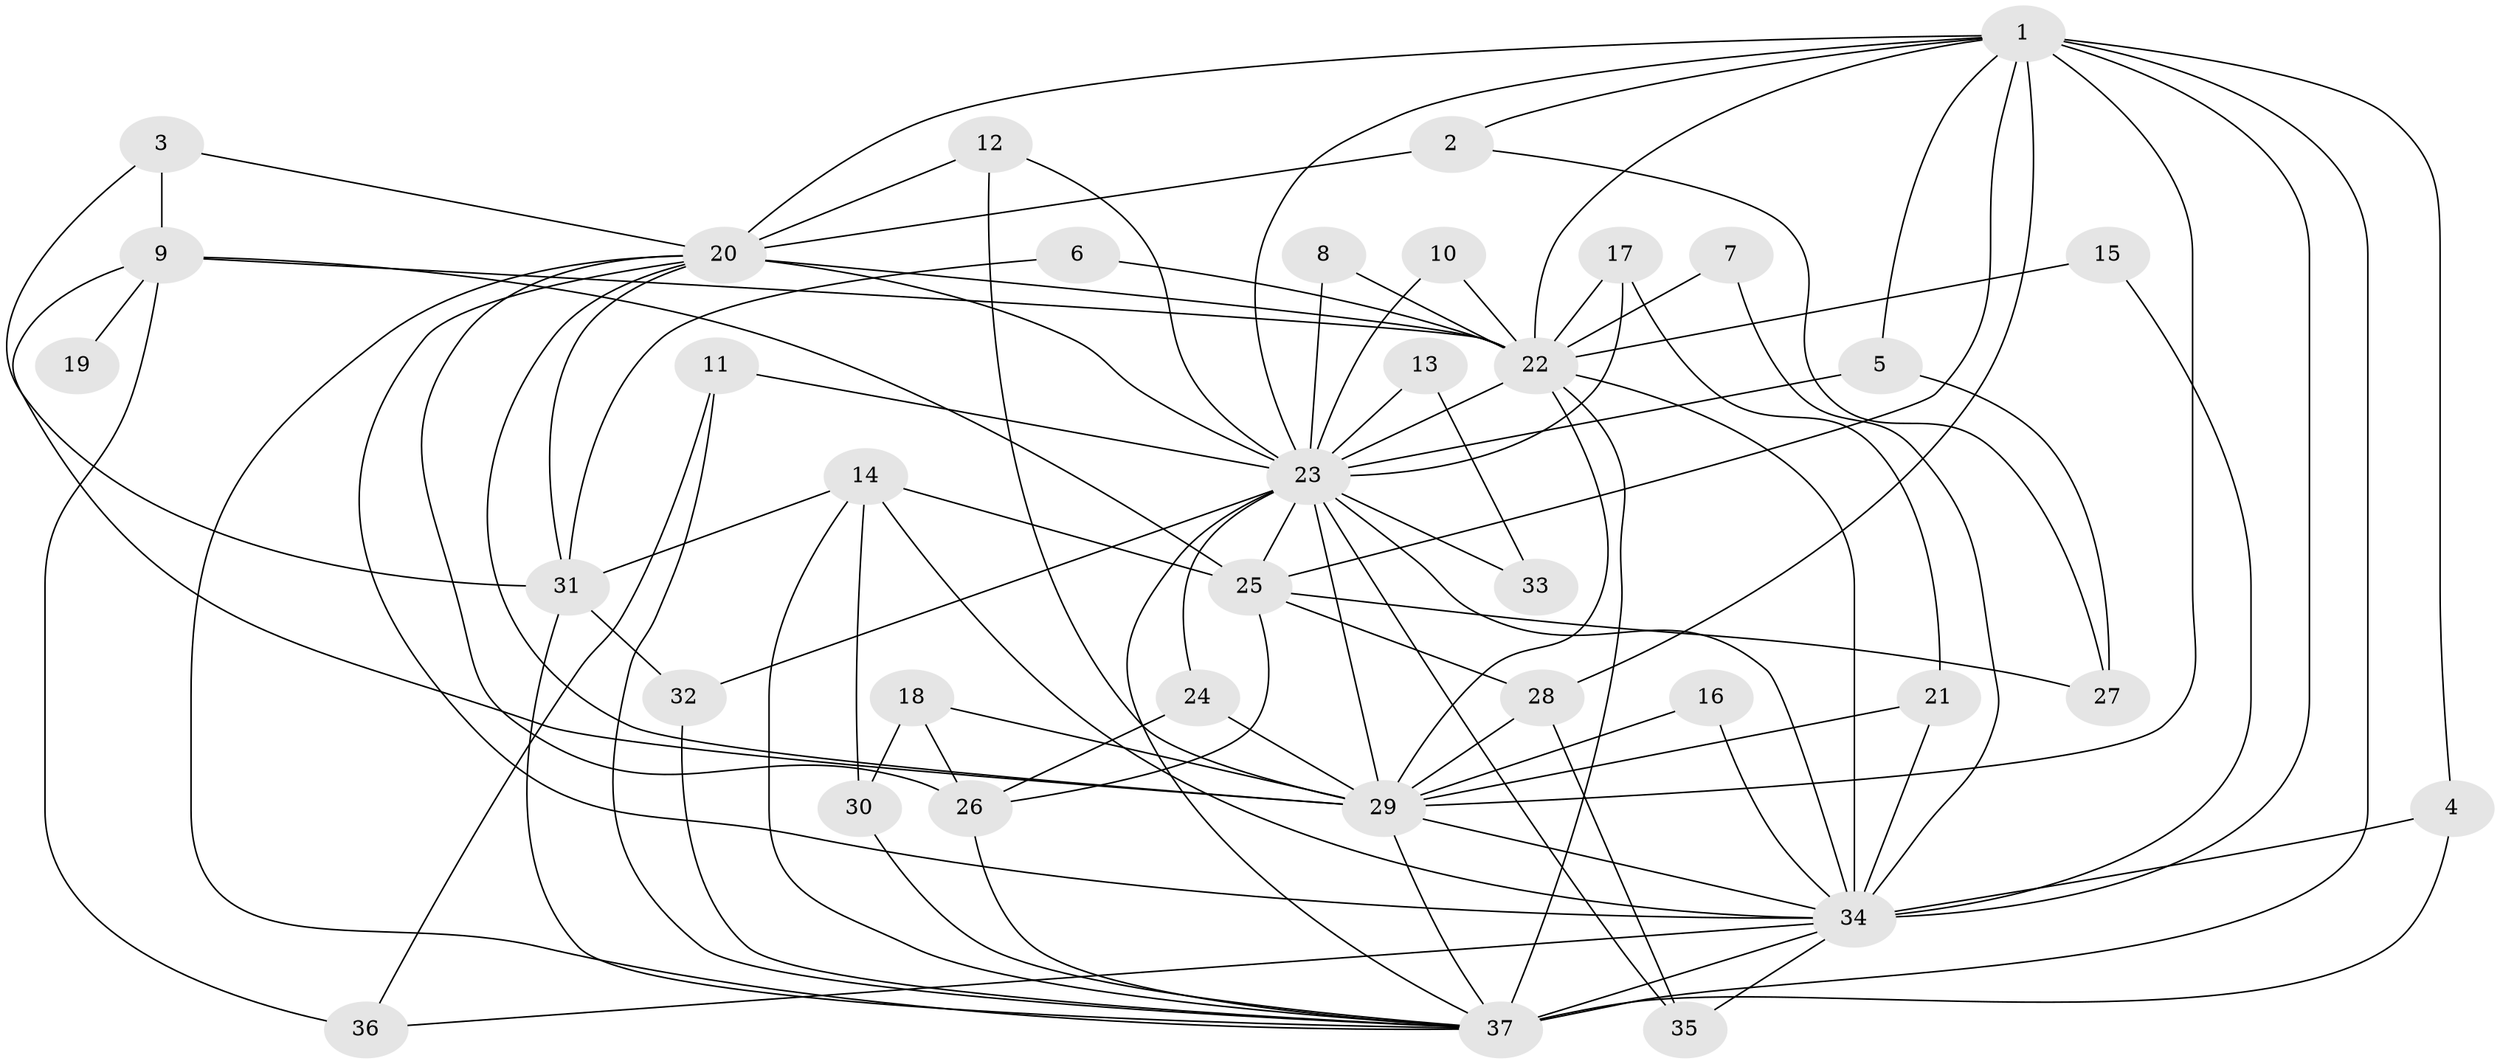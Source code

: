 // original degree distribution, {23: 0.0136986301369863, 13: 0.0136986301369863, 10: 0.0273972602739726, 25: 0.0136986301369863, 21: 0.0273972602739726, 16: 0.0136986301369863, 18: 0.0136986301369863, 14: 0.0136986301369863, 7: 0.0136986301369863, 3: 0.2191780821917808, 6: 0.0273972602739726, 2: 0.5342465753424658, 8: 0.0136986301369863, 4: 0.0273972602739726, 5: 0.0273972602739726}
// Generated by graph-tools (version 1.1) at 2025/01/03/09/25 03:01:34]
// undirected, 37 vertices, 94 edges
graph export_dot {
graph [start="1"]
  node [color=gray90,style=filled];
  1;
  2;
  3;
  4;
  5;
  6;
  7;
  8;
  9;
  10;
  11;
  12;
  13;
  14;
  15;
  16;
  17;
  18;
  19;
  20;
  21;
  22;
  23;
  24;
  25;
  26;
  27;
  28;
  29;
  30;
  31;
  32;
  33;
  34;
  35;
  36;
  37;
  1 -- 2 [weight=1.0];
  1 -- 4 [weight=1.0];
  1 -- 5 [weight=1.0];
  1 -- 20 [weight=4.0];
  1 -- 22 [weight=5.0];
  1 -- 23 [weight=4.0];
  1 -- 25 [weight=2.0];
  1 -- 28 [weight=2.0];
  1 -- 29 [weight=6.0];
  1 -- 34 [weight=5.0];
  1 -- 37 [weight=4.0];
  2 -- 20 [weight=1.0];
  2 -- 27 [weight=1.0];
  3 -- 9 [weight=1.0];
  3 -- 20 [weight=1.0];
  3 -- 31 [weight=1.0];
  4 -- 34 [weight=1.0];
  4 -- 37 [weight=1.0];
  5 -- 23 [weight=1.0];
  5 -- 27 [weight=1.0];
  6 -- 22 [weight=1.0];
  6 -- 31 [weight=1.0];
  7 -- 22 [weight=1.0];
  7 -- 34 [weight=1.0];
  8 -- 22 [weight=1.0];
  8 -- 23 [weight=1.0];
  9 -- 19 [weight=1.0];
  9 -- 22 [weight=1.0];
  9 -- 25 [weight=1.0];
  9 -- 29 [weight=1.0];
  9 -- 36 [weight=1.0];
  10 -- 22 [weight=1.0];
  10 -- 23 [weight=1.0];
  11 -- 23 [weight=1.0];
  11 -- 36 [weight=1.0];
  11 -- 37 [weight=1.0];
  12 -- 20 [weight=1.0];
  12 -- 23 [weight=1.0];
  12 -- 29 [weight=1.0];
  13 -- 23 [weight=2.0];
  13 -- 33 [weight=1.0];
  14 -- 25 [weight=1.0];
  14 -- 30 [weight=1.0];
  14 -- 31 [weight=1.0];
  14 -- 34 [weight=2.0];
  14 -- 37 [weight=1.0];
  15 -- 22 [weight=2.0];
  15 -- 34 [weight=1.0];
  16 -- 29 [weight=1.0];
  16 -- 34 [weight=1.0];
  17 -- 21 [weight=1.0];
  17 -- 22 [weight=1.0];
  17 -- 23 [weight=1.0];
  18 -- 26 [weight=1.0];
  18 -- 29 [weight=2.0];
  18 -- 30 [weight=1.0];
  20 -- 22 [weight=1.0];
  20 -- 23 [weight=1.0];
  20 -- 26 [weight=1.0];
  20 -- 29 [weight=2.0];
  20 -- 31 [weight=1.0];
  20 -- 34 [weight=2.0];
  20 -- 37 [weight=1.0];
  21 -- 29 [weight=1.0];
  21 -- 34 [weight=1.0];
  22 -- 23 [weight=2.0];
  22 -- 29 [weight=1.0];
  22 -- 34 [weight=2.0];
  22 -- 37 [weight=3.0];
  23 -- 24 [weight=1.0];
  23 -- 25 [weight=1.0];
  23 -- 29 [weight=2.0];
  23 -- 32 [weight=1.0];
  23 -- 33 [weight=1.0];
  23 -- 34 [weight=1.0];
  23 -- 35 [weight=1.0];
  23 -- 37 [weight=1.0];
  24 -- 26 [weight=1.0];
  24 -- 29 [weight=1.0];
  25 -- 26 [weight=1.0];
  25 -- 27 [weight=1.0];
  25 -- 28 [weight=1.0];
  26 -- 37 [weight=1.0];
  28 -- 29 [weight=1.0];
  28 -- 35 [weight=1.0];
  29 -- 34 [weight=1.0];
  29 -- 37 [weight=1.0];
  30 -- 37 [weight=1.0];
  31 -- 32 [weight=1.0];
  31 -- 37 [weight=1.0];
  32 -- 37 [weight=1.0];
  34 -- 35 [weight=1.0];
  34 -- 36 [weight=1.0];
  34 -- 37 [weight=1.0];
}
